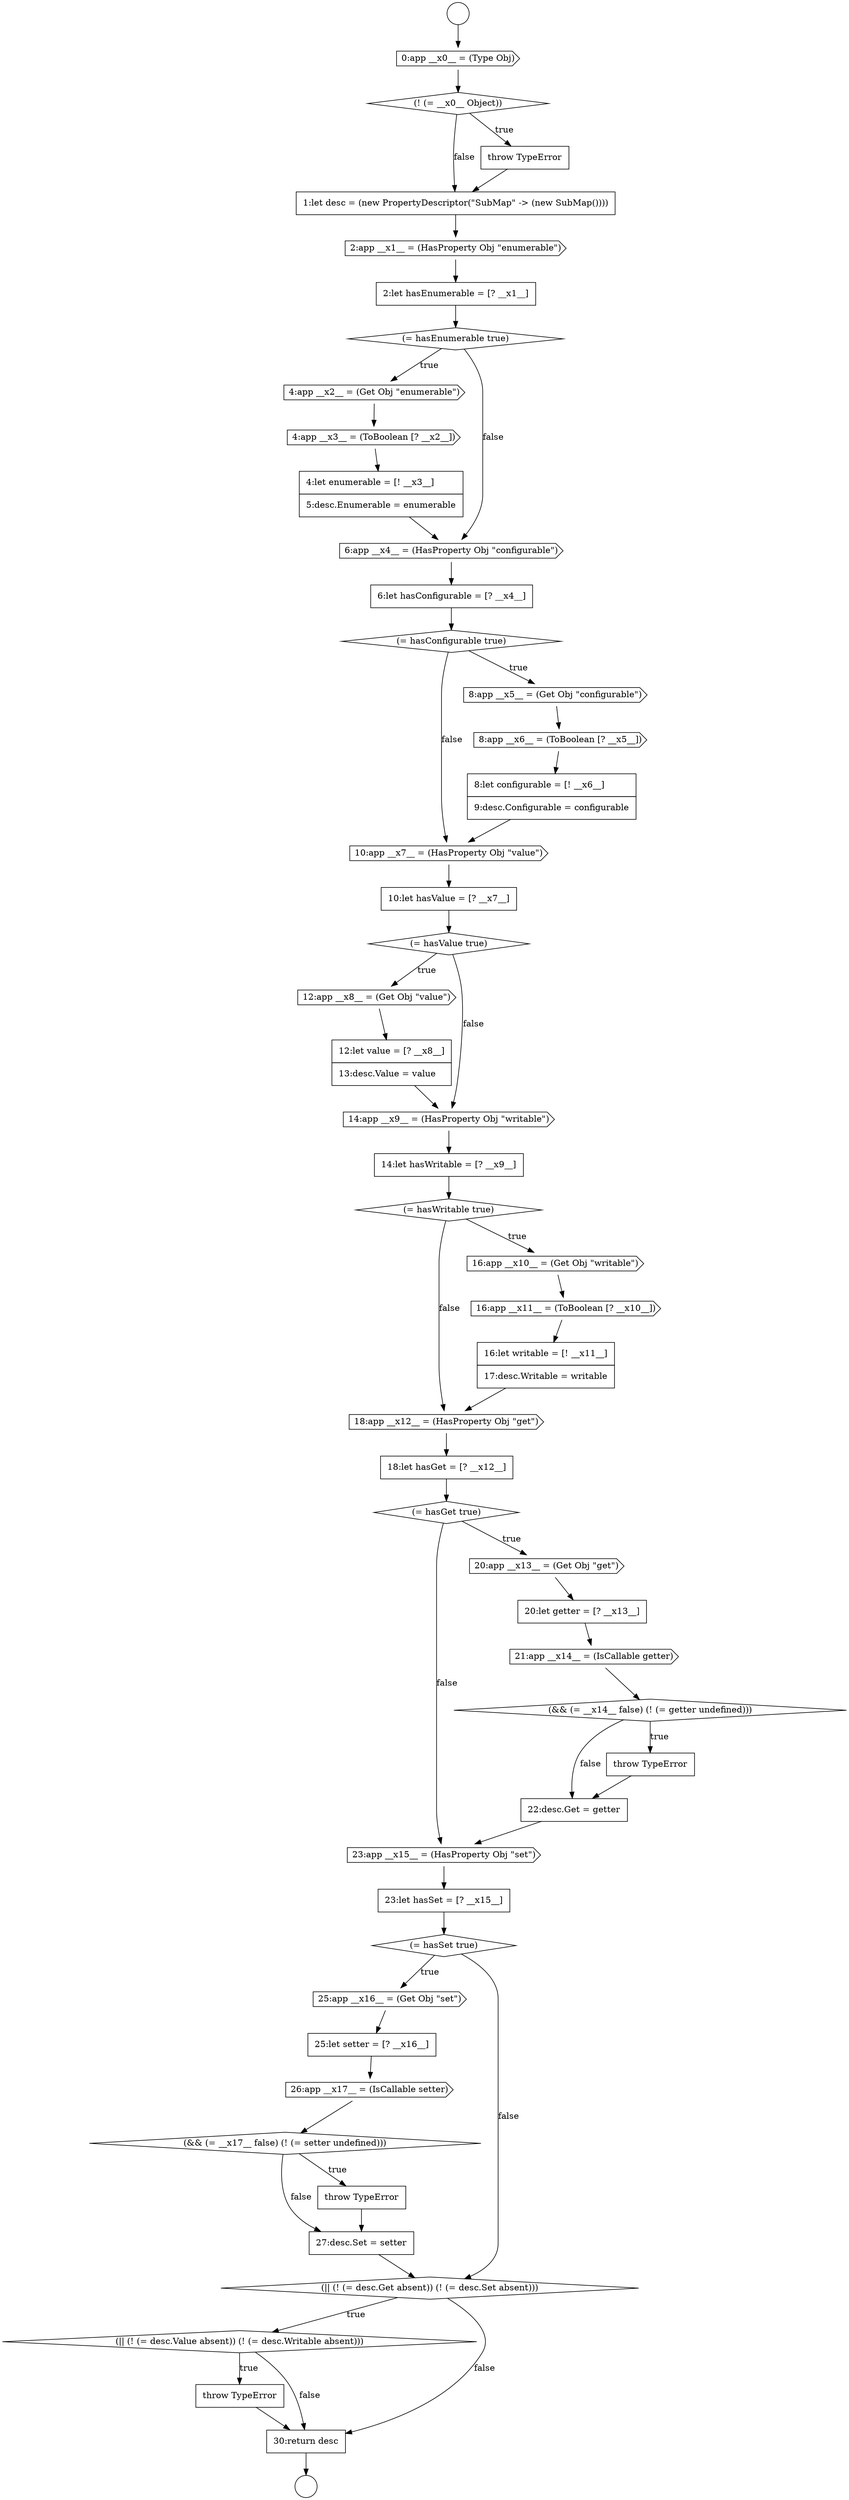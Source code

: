 digraph {
  node0 [shape=circle label=" " color="black" fillcolor="white" style=filled]
  node5 [shape=none, margin=0, label=<<font color="black">
    <table border="0" cellborder="1" cellspacing="0" cellpadding="10">
      <tr><td align="left">1:let desc = (new PropertyDescriptor(&quot;SubMap&quot; -&gt; (new SubMap())))</td></tr>
    </table>
  </font>> color="black" fillcolor="white" style=filled]
  node10 [shape=cds, label=<<font color="black">4:app __x3__ = (ToBoolean [? __x2__])</font>> color="black" fillcolor="white" style=filled]
  node14 [shape=diamond, label=<<font color="black">(= hasConfigurable true)</font>> color="black" fillcolor="white" style=filled]
  node1 [shape=circle label=" " color="black" fillcolor="white" style=filled]
  node6 [shape=cds, label=<<font color="black">2:app __x1__ = (HasProperty Obj &quot;enumerable&quot;)</font>> color="black" fillcolor="white" style=filled]
  node9 [shape=cds, label=<<font color="black">4:app __x2__ = (Get Obj &quot;enumerable&quot;)</font>> color="black" fillcolor="white" style=filled]
  node2 [shape=cds, label=<<font color="black">0:app __x0__ = (Type Obj)</font>> color="black" fillcolor="white" style=filled]
  node8 [shape=diamond, label=<<font color="black">(= hasEnumerable true)</font>> color="black" fillcolor="white" style=filled]
  node4 [shape=none, margin=0, label=<<font color="black">
    <table border="0" cellborder="1" cellspacing="0" cellpadding="10">
      <tr><td align="left">throw TypeError</td></tr>
    </table>
  </font>> color="black" fillcolor="white" style=filled]
  node42 [shape=none, margin=0, label=<<font color="black">
    <table border="0" cellborder="1" cellspacing="0" cellpadding="10">
      <tr><td align="left">25:let setter = [? __x16__]</td></tr>
    </table>
  </font>> color="black" fillcolor="white" style=filled]
  node24 [shape=none, margin=0, label=<<font color="black">
    <table border="0" cellborder="1" cellspacing="0" cellpadding="10">
      <tr><td align="left">14:let hasWritable = [? __x9__]</td></tr>
    </table>
  </font>> color="black" fillcolor="white" style=filled]
  node37 [shape=none, margin=0, label=<<font color="black">
    <table border="0" cellborder="1" cellspacing="0" cellpadding="10">
      <tr><td align="left">22:desc.Get = getter</td></tr>
    </table>
  </font>> color="black" fillcolor="white" style=filled]
  node25 [shape=diamond, label=<<font color="black">(= hasWritable true)</font>> color="black" fillcolor="white" style=filled]
  node20 [shape=diamond, label=<<font color="black">(= hasValue true)</font>> color="black" fillcolor="white" style=filled]
  node46 [shape=none, margin=0, label=<<font color="black">
    <table border="0" cellborder="1" cellspacing="0" cellpadding="10">
      <tr><td align="left">27:desc.Set = setter</td></tr>
    </table>
  </font>> color="black" fillcolor="white" style=filled]
  node29 [shape=cds, label=<<font color="black">18:app __x12__ = (HasProperty Obj &quot;get&quot;)</font>> color="black" fillcolor="white" style=filled]
  node21 [shape=cds, label=<<font color="black">12:app __x8__ = (Get Obj &quot;value&quot;)</font>> color="black" fillcolor="white" style=filled]
  node33 [shape=none, margin=0, label=<<font color="black">
    <table border="0" cellborder="1" cellspacing="0" cellpadding="10">
      <tr><td align="left">20:let getter = [? __x13__]</td></tr>
    </table>
  </font>> color="black" fillcolor="white" style=filled]
  node28 [shape=none, margin=0, label=<<font color="black">
    <table border="0" cellborder="1" cellspacing="0" cellpadding="10">
      <tr><td align="left">16:let writable = [! __x11__]</td></tr>
      <tr><td align="left">17:desc.Writable = writable</td></tr>
    </table>
  </font>> color="black" fillcolor="white" style=filled]
  node38 [shape=cds, label=<<font color="black">23:app __x15__ = (HasProperty Obj &quot;set&quot;)</font>> color="black" fillcolor="white" style=filled]
  node13 [shape=none, margin=0, label=<<font color="black">
    <table border="0" cellborder="1" cellspacing="0" cellpadding="10">
      <tr><td align="left">6:let hasConfigurable = [? __x4__]</td></tr>
    </table>
  </font>> color="black" fillcolor="white" style=filled]
  node41 [shape=cds, label=<<font color="black">25:app __x16__ = (Get Obj &quot;set&quot;)</font>> color="black" fillcolor="white" style=filled]
  node45 [shape=none, margin=0, label=<<font color="black">
    <table border="0" cellborder="1" cellspacing="0" cellpadding="10">
      <tr><td align="left">throw TypeError</td></tr>
    </table>
  </font>> color="black" fillcolor="white" style=filled]
  node17 [shape=none, margin=0, label=<<font color="black">
    <table border="0" cellborder="1" cellspacing="0" cellpadding="10">
      <tr><td align="left">8:let configurable = [! __x6__]</td></tr>
      <tr><td align="left">9:desc.Configurable = configurable</td></tr>
    </table>
  </font>> color="black" fillcolor="white" style=filled]
  node32 [shape=cds, label=<<font color="black">20:app __x13__ = (Get Obj &quot;get&quot;)</font>> color="black" fillcolor="white" style=filled]
  node34 [shape=cds, label=<<font color="black">21:app __x14__ = (IsCallable getter)</font>> color="black" fillcolor="white" style=filled]
  node22 [shape=none, margin=0, label=<<font color="black">
    <table border="0" cellborder="1" cellspacing="0" cellpadding="10">
      <tr><td align="left">12:let value = [? __x8__]</td></tr>
      <tr><td align="left">13:desc.Value = value</td></tr>
    </table>
  </font>> color="black" fillcolor="white" style=filled]
  node44 [shape=diamond, label=<<font color="black">(&amp;&amp; (= __x17__ false) (! (= setter undefined)))</font>> color="black" fillcolor="white" style=filled]
  node27 [shape=cds, label=<<font color="black">16:app __x11__ = (ToBoolean [? __x10__])</font>> color="black" fillcolor="white" style=filled]
  node12 [shape=cds, label=<<font color="black">6:app __x4__ = (HasProperty Obj &quot;configurable&quot;)</font>> color="black" fillcolor="white" style=filled]
  node49 [shape=none, margin=0, label=<<font color="black">
    <table border="0" cellborder="1" cellspacing="0" cellpadding="10">
      <tr><td align="left">throw TypeError</td></tr>
    </table>
  </font>> color="black" fillcolor="white" style=filled]
  node7 [shape=none, margin=0, label=<<font color="black">
    <table border="0" cellborder="1" cellspacing="0" cellpadding="10">
      <tr><td align="left">2:let hasEnumerable = [? __x1__]</td></tr>
    </table>
  </font>> color="black" fillcolor="white" style=filled]
  node39 [shape=none, margin=0, label=<<font color="black">
    <table border="0" cellborder="1" cellspacing="0" cellpadding="10">
      <tr><td align="left">23:let hasSet = [? __x15__]</td></tr>
    </table>
  </font>> color="black" fillcolor="white" style=filled]
  node3 [shape=diamond, label=<<font color="black">(! (= __x0__ Object))</font>> color="black" fillcolor="white" style=filled]
  node35 [shape=diamond, label=<<font color="black">(&amp;&amp; (= __x14__ false) (! (= getter undefined)))</font>> color="black" fillcolor="white" style=filled]
  node48 [shape=diamond, label=<<font color="black">(|| (! (= desc.Value absent)) (! (= desc.Writable absent)))</font>> color="black" fillcolor="white" style=filled]
  node18 [shape=cds, label=<<font color="black">10:app __x7__ = (HasProperty Obj &quot;value&quot;)</font>> color="black" fillcolor="white" style=filled]
  node50 [shape=none, margin=0, label=<<font color="black">
    <table border="0" cellborder="1" cellspacing="0" cellpadding="10">
      <tr><td align="left">30:return desc</td></tr>
    </table>
  </font>> color="black" fillcolor="white" style=filled]
  node16 [shape=cds, label=<<font color="black">8:app __x6__ = (ToBoolean [? __x5__])</font>> color="black" fillcolor="white" style=filled]
  node31 [shape=diamond, label=<<font color="black">(= hasGet true)</font>> color="black" fillcolor="white" style=filled]
  node11 [shape=none, margin=0, label=<<font color="black">
    <table border="0" cellborder="1" cellspacing="0" cellpadding="10">
      <tr><td align="left">4:let enumerable = [! __x3__]</td></tr>
      <tr><td align="left">5:desc.Enumerable = enumerable</td></tr>
    </table>
  </font>> color="black" fillcolor="white" style=filled]
  node43 [shape=cds, label=<<font color="black">26:app __x17__ = (IsCallable setter)</font>> color="black" fillcolor="white" style=filled]
  node40 [shape=diamond, label=<<font color="black">(= hasSet true)</font>> color="black" fillcolor="white" style=filled]
  node26 [shape=cds, label=<<font color="black">16:app __x10__ = (Get Obj &quot;writable&quot;)</font>> color="black" fillcolor="white" style=filled]
  node23 [shape=cds, label=<<font color="black">14:app __x9__ = (HasProperty Obj &quot;writable&quot;)</font>> color="black" fillcolor="white" style=filled]
  node36 [shape=none, margin=0, label=<<font color="black">
    <table border="0" cellborder="1" cellspacing="0" cellpadding="10">
      <tr><td align="left">throw TypeError</td></tr>
    </table>
  </font>> color="black" fillcolor="white" style=filled]
  node30 [shape=none, margin=0, label=<<font color="black">
    <table border="0" cellborder="1" cellspacing="0" cellpadding="10">
      <tr><td align="left">18:let hasGet = [? __x12__]</td></tr>
    </table>
  </font>> color="black" fillcolor="white" style=filled]
  node19 [shape=none, margin=0, label=<<font color="black">
    <table border="0" cellborder="1" cellspacing="0" cellpadding="10">
      <tr><td align="left">10:let hasValue = [? __x7__]</td></tr>
    </table>
  </font>> color="black" fillcolor="white" style=filled]
  node47 [shape=diamond, label=<<font color="black">(|| (! (= desc.Get absent)) (! (= desc.Set absent)))</font>> color="black" fillcolor="white" style=filled]
  node15 [shape=cds, label=<<font color="black">8:app __x5__ = (Get Obj &quot;configurable&quot;)</font>> color="black" fillcolor="white" style=filled]
  node5 -> node6 [ color="black"]
  node11 -> node12 [ color="black"]
  node35 -> node36 [label=<<font color="black">true</font>> color="black"]
  node35 -> node37 [label=<<font color="black">false</font>> color="black"]
  node23 -> node24 [ color="black"]
  node26 -> node27 [ color="black"]
  node4 -> node5 [ color="black"]
  node21 -> node22 [ color="black"]
  node24 -> node25 [ color="black"]
  node49 -> node50 [ color="black"]
  node28 -> node29 [ color="black"]
  node29 -> node30 [ color="black"]
  node39 -> node40 [ color="black"]
  node7 -> node8 [ color="black"]
  node18 -> node19 [ color="black"]
  node42 -> node43 [ color="black"]
  node34 -> node35 [ color="black"]
  node8 -> node9 [label=<<font color="black">true</font>> color="black"]
  node8 -> node12 [label=<<font color="black">false</font>> color="black"]
  node44 -> node45 [label=<<font color="black">true</font>> color="black"]
  node44 -> node46 [label=<<font color="black">false</font>> color="black"]
  node2 -> node3 [ color="black"]
  node3 -> node4 [label=<<font color="black">true</font>> color="black"]
  node3 -> node5 [label=<<font color="black">false</font>> color="black"]
  node15 -> node16 [ color="black"]
  node19 -> node20 [ color="black"]
  node13 -> node14 [ color="black"]
  node20 -> node21 [label=<<font color="black">true</font>> color="black"]
  node20 -> node23 [label=<<font color="black">false</font>> color="black"]
  node14 -> node15 [label=<<font color="black">true</font>> color="black"]
  node14 -> node18 [label=<<font color="black">false</font>> color="black"]
  node12 -> node13 [ color="black"]
  node25 -> node26 [label=<<font color="black">true</font>> color="black"]
  node25 -> node29 [label=<<font color="black">false</font>> color="black"]
  node45 -> node46 [ color="black"]
  node0 -> node2 [ color="black"]
  node47 -> node48 [label=<<font color="black">true</font>> color="black"]
  node47 -> node50 [label=<<font color="black">false</font>> color="black"]
  node36 -> node37 [ color="black"]
  node22 -> node23 [ color="black"]
  node6 -> node7 [ color="black"]
  node43 -> node44 [ color="black"]
  node9 -> node10 [ color="black"]
  node27 -> node28 [ color="black"]
  node37 -> node38 [ color="black"]
  node30 -> node31 [ color="black"]
  node48 -> node49 [label=<<font color="black">true</font>> color="black"]
  node48 -> node50 [label=<<font color="black">false</font>> color="black"]
  node10 -> node11 [ color="black"]
  node40 -> node41 [label=<<font color="black">true</font>> color="black"]
  node40 -> node47 [label=<<font color="black">false</font>> color="black"]
  node16 -> node17 [ color="black"]
  node46 -> node47 [ color="black"]
  node38 -> node39 [ color="black"]
  node50 -> node1 [ color="black"]
  node32 -> node33 [ color="black"]
  node17 -> node18 [ color="black"]
  node41 -> node42 [ color="black"]
  node31 -> node32 [label=<<font color="black">true</font>> color="black"]
  node31 -> node38 [label=<<font color="black">false</font>> color="black"]
  node33 -> node34 [ color="black"]
}
